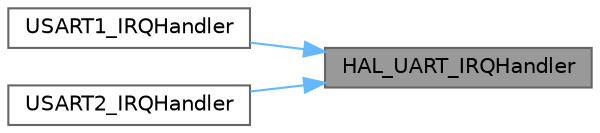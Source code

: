 digraph "HAL_UART_IRQHandler"
{
 // LATEX_PDF_SIZE
  bgcolor="transparent";
  edge [fontname=Helvetica,fontsize=10,labelfontname=Helvetica,labelfontsize=10];
  node [fontname=Helvetica,fontsize=10,shape=box,height=0.2,width=0.4];
  rankdir="RL";
  Node1 [id="Node000001",label="HAL_UART_IRQHandler",height=0.2,width=0.4,color="gray40", fillcolor="grey60", style="filled", fontcolor="black",tooltip=" "];
  Node1 -> Node2 [id="edge1_Node000001_Node000002",dir="back",color="steelblue1",style="solid",tooltip=" "];
  Node2 [id="Node000002",label="USART1_IRQHandler",height=0.2,width=0.4,color="grey40", fillcolor="white", style="filled",URL="$stm32l4xx__it_8c.html#a7139cd4baabbbcbab0c1fe6d7d4ae1cc",tooltip="This function handles USART1 global interrupt."];
  Node1 -> Node3 [id="edge2_Node000001_Node000003",dir="back",color="steelblue1",style="solid",tooltip=" "];
  Node3 [id="Node000003",label="USART2_IRQHandler",height=0.2,width=0.4,color="grey40", fillcolor="white", style="filled",URL="$stm32l4xx__it_8c.html#a0ca6fd0e6f77921dd1123539857ba0a8",tooltip="This function handles USART2 global interrupt."];
}
